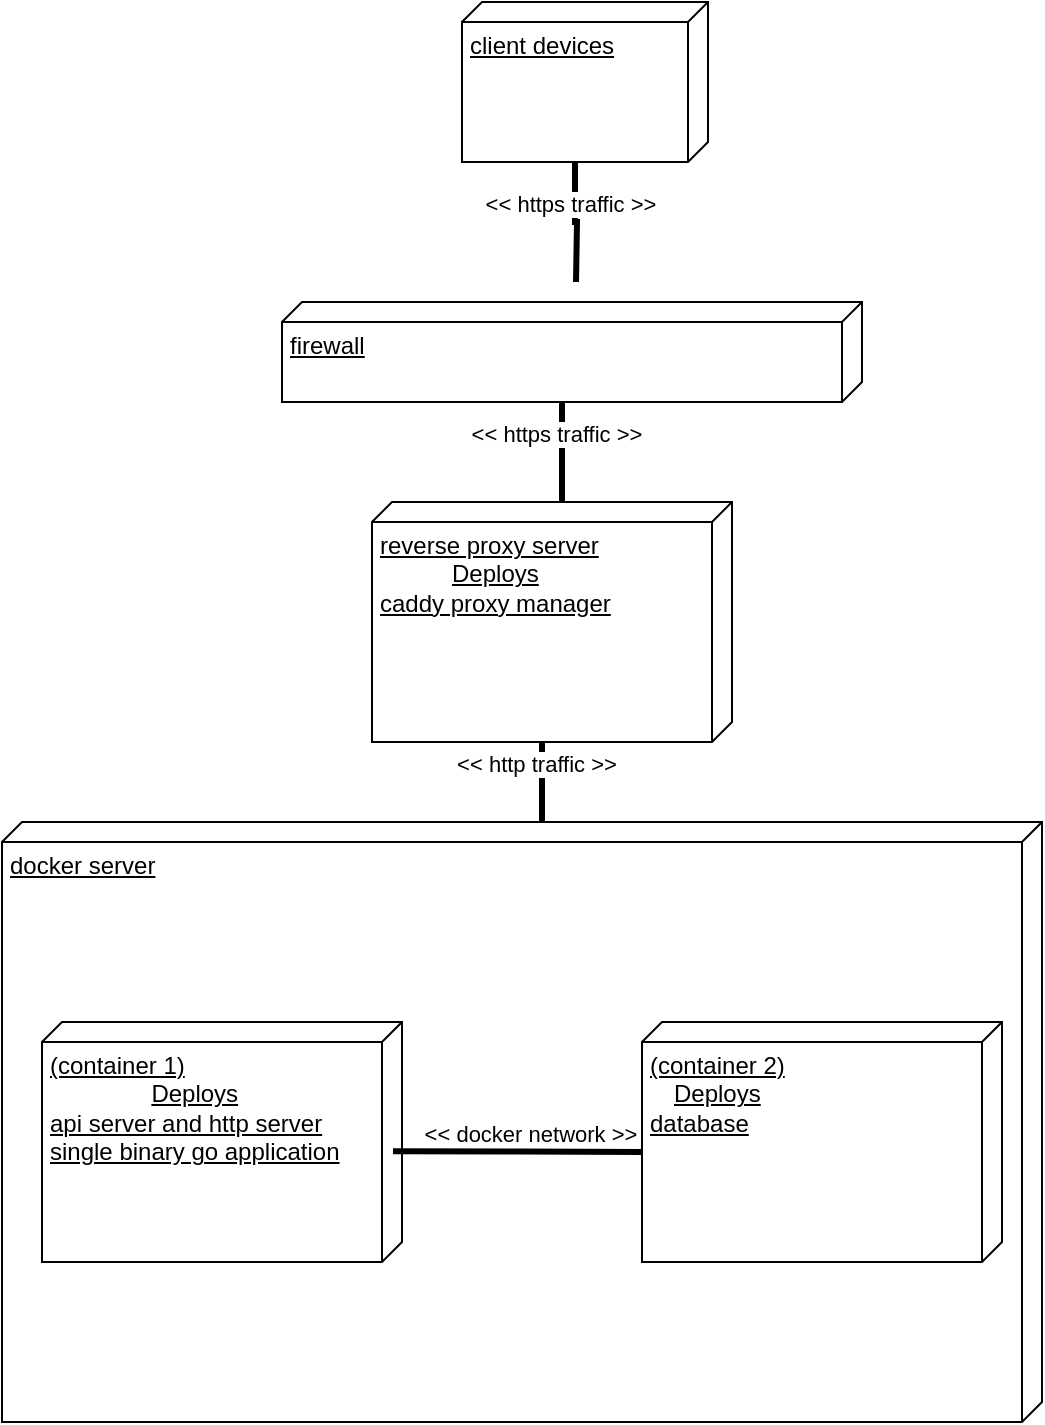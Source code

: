 <mxfile version="24.8.2">
  <diagram name="Page-1" id="b5b7bab2-c9e2-2cf4-8b2a-24fd1a2a6d21">
    <mxGraphModel dx="2390" dy="1278" grid="1" gridSize="10" guides="1" tooltips="1" connect="1" arrows="1" fold="1" page="1" pageScale="1" pageWidth="827" pageHeight="1169" background="none" math="0" shadow="0">
      <root>
        <mxCell id="0" />
        <mxCell id="1" parent="0" />
        <mxCell id="VS2FXl776Oh9oYvRG-sV-3" value="firewall" style="verticalAlign=top;align=left;spacingTop=8;spacingLeft=2;spacingRight=12;shape=cube;size=10;direction=south;fontStyle=4;html=1;whiteSpace=wrap;" parent="1" vertex="1">
          <mxGeometry x="600" y="350" width="290" height="50" as="geometry" />
        </mxCell>
        <mxCell id="VS2FXl776Oh9oYvRG-sV-19" value="&lt;div&gt;reverse proxy server&lt;br&gt;&lt;/div&gt;&lt;div align=&quot;center&quot;&gt;Deploys&lt;/div&gt;&lt;div align=&quot;left&quot;&gt;caddy proxy manager&lt;br&gt;&lt;/div&gt;" style="verticalAlign=top;align=left;spacingTop=8;spacingLeft=2;spacingRight=12;shape=cube;size=10;direction=south;fontStyle=4;html=1;whiteSpace=wrap;" parent="1" vertex="1">
          <mxGeometry x="645" y="450" width="180" height="120" as="geometry" />
        </mxCell>
        <mxCell id="VS2FXl776Oh9oYvRG-sV-20" value="&lt;div&gt;docker server&lt;br&gt;&lt;/div&gt;&lt;div&gt;&lt;br&gt;&lt;/div&gt;" style="verticalAlign=top;align=left;spacingTop=8;spacingLeft=2;spacingRight=12;shape=cube;size=10;direction=south;fontStyle=4;html=1;whiteSpace=wrap;" parent="1" vertex="1">
          <mxGeometry x="460" y="610" width="520" height="300" as="geometry" />
        </mxCell>
        <mxCell id="VS2FXl776Oh9oYvRG-sV-21" value="&lt;div&gt;(container 1) &lt;br&gt;&lt;/div&gt;&lt;div align=&quot;center&quot;&gt;Deploys&lt;br&gt;&lt;/div&gt;&lt;div&gt;api server and http server&lt;br&gt;&lt;/div&gt;&lt;div&gt;single binary go application&lt;br&gt;&lt;/div&gt;" style="verticalAlign=top;align=left;spacingTop=8;spacingLeft=2;spacingRight=12;shape=cube;size=10;direction=south;fontStyle=4;html=1;whiteSpace=wrap;" parent="1" vertex="1">
          <mxGeometry x="480" y="710" width="180" height="120" as="geometry" />
        </mxCell>
        <mxCell id="VS2FXl776Oh9oYvRG-sV-22" value="&lt;div&gt;(container 2)&lt;/div&gt;&lt;div align=&quot;center&quot;&gt;Deploys&lt;/div&gt;&lt;div align=&quot;left&quot;&gt;database&lt;br&gt;&lt;/div&gt;" style="verticalAlign=top;align=left;spacingTop=8;spacingLeft=2;spacingRight=12;shape=cube;size=10;direction=south;fontStyle=4;html=1;whiteSpace=wrap;" parent="1" vertex="1">
          <mxGeometry x="780" y="710" width="180" height="120" as="geometry" />
        </mxCell>
        <mxCell id="VS2FXl776Oh9oYvRG-sV-31" value="client devices" style="verticalAlign=top;align=left;spacingTop=8;spacingLeft=2;spacingRight=12;shape=cube;size=10;direction=south;fontStyle=4;html=1;whiteSpace=wrap;" parent="1" vertex="1">
          <mxGeometry x="690" y="200" width="123" height="80" as="geometry" />
        </mxCell>
        <mxCell id="z9gF-zGgzHWbp9YOgntA-13" value="&amp;lt;&amp;lt; https traffic &amp;gt;&amp;gt;" style="endArrow=none;html=1;endSize=12;startArrow=none;startSize=14;startFill=0;edgeStyle=orthogonalEdgeStyle;align=center;verticalAlign=bottom;endFill=0;rounded=0;entryX=0;entryY=0;entryDx=80;entryDy=66.5;entryPerimeter=0;strokeWidth=3;" edge="1" parent="1" target="VS2FXl776Oh9oYvRG-sV-31">
          <mxGeometry x="0.017" y="3" relative="1" as="geometry">
            <mxPoint x="747" y="340" as="sourcePoint" />
            <mxPoint x="760" y="300" as="targetPoint" />
            <mxPoint as="offset" />
          </mxGeometry>
        </mxCell>
        <mxCell id="z9gF-zGgzHWbp9YOgntA-15" value="&amp;lt;&amp;lt; https traffic &amp;gt;&amp;gt;" style="endArrow=none;html=1;endSize=12;startArrow=none;startSize=14;startFill=0;edgeStyle=orthogonalEdgeStyle;align=center;verticalAlign=bottom;endFill=0;rounded=0;entryX=0;entryY=0;entryDx=50;entryDy=150;entryPerimeter=0;exitX=0;exitY=0;exitDx=0;exitDy=85;exitPerimeter=0;strokeWidth=3;" edge="1" parent="1" source="VS2FXl776Oh9oYvRG-sV-19" target="VS2FXl776Oh9oYvRG-sV-3">
          <mxGeometry y="3" relative="1" as="geometry">
            <mxPoint x="630" y="580" as="sourcePoint" />
            <mxPoint x="790" y="580" as="targetPoint" />
          </mxGeometry>
        </mxCell>
        <mxCell id="z9gF-zGgzHWbp9YOgntA-16" value="&amp;lt;&amp;lt; http traffic &amp;gt;&amp;gt;" style="endArrow=none;html=1;endSize=12;startArrow=none;startSize=14;startFill=0;edgeStyle=orthogonalEdgeStyle;align=center;verticalAlign=bottom;endFill=0;rounded=0;entryX=0;entryY=0;entryDx=120;entryDy=95;entryPerimeter=0;exitX=0;exitY=0;exitDx=0;exitDy=250;exitPerimeter=0;strokeWidth=3;" edge="1" parent="1" source="VS2FXl776Oh9oYvRG-sV-20" target="VS2FXl776Oh9oYvRG-sV-19">
          <mxGeometry y="3" relative="1" as="geometry">
            <mxPoint x="630" y="670" as="sourcePoint" />
            <mxPoint x="790" y="670" as="targetPoint" />
          </mxGeometry>
        </mxCell>
        <mxCell id="z9gF-zGgzHWbp9YOgntA-18" value="&amp;lt;&amp;lt; docker network &amp;gt;&amp;gt;" style="endArrow=none;html=1;endSize=12;startArrow=none;startSize=14;startFill=0;edgeStyle=orthogonalEdgeStyle;align=center;verticalAlign=bottom;endFill=0;rounded=0;exitX=0.539;exitY=0.025;exitDx=0;exitDy=0;exitPerimeter=0;entryX=0;entryY=0;entryDx=65;entryDy=180;entryPerimeter=0;strokeWidth=3;" edge="1" parent="1" source="VS2FXl776Oh9oYvRG-sV-21" target="VS2FXl776Oh9oYvRG-sV-22">
          <mxGeometry x="0.034" y="3" relative="1" as="geometry">
            <mxPoint x="640" y="780" as="sourcePoint" />
            <mxPoint x="780" y="780" as="targetPoint" />
            <mxPoint x="1" as="offset" />
          </mxGeometry>
        </mxCell>
      </root>
    </mxGraphModel>
  </diagram>
</mxfile>
